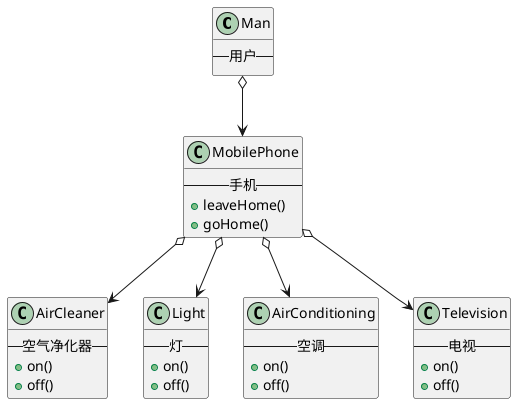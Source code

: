 @startuml

class Man{
    -- 用户 --
}

class AirCleaner{
    -- 空气净化器 --
    + on()
    + off()
}

class Light{
    -- 灯 --
    + on()
    + off()
}

class AirConditioning{
    -- 空调 --
    + on()
    + off()
}

class Television{
    -- 电视 --
    + on()
    + off()
}

class MobilePhone{
    -- 手机 --
    + leaveHome()
    + goHome()
}
Man o--> MobilePhone
MobilePhone o--> AirCleaner
MobilePhone o--> Light
MobilePhone o--> AirConditioning
MobilePhone o--> Television

@enduml